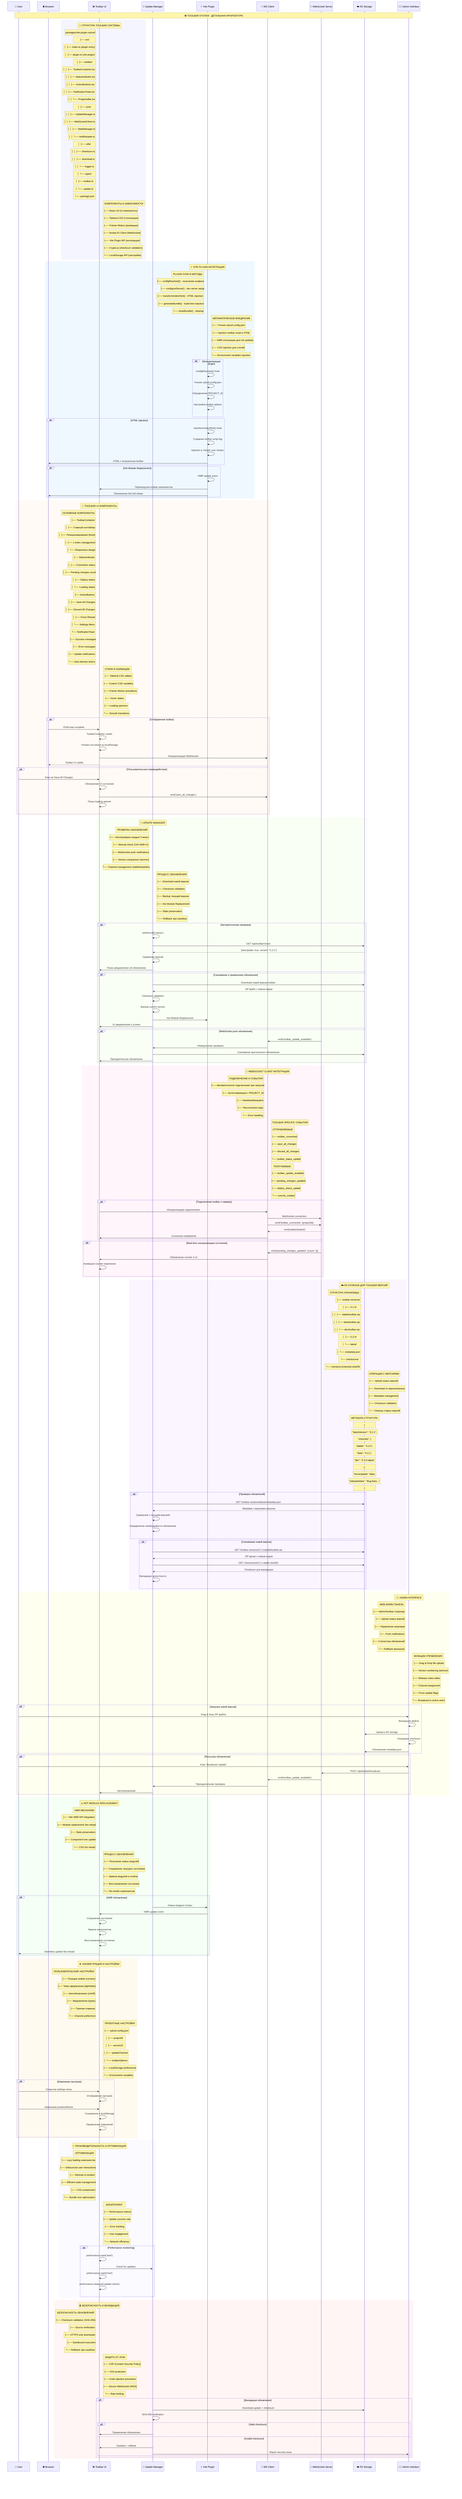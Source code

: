 sequenceDiagram
    participant USER as 👤 User
    participant BROWSER as 🌐 Browser
    participant TOOLBAR as 🛠️ Toolbar UI
    participant UPDATER as 🔄 Update Manager
    participant VITE_PLUGIN as ⚡ Vite Plugin
    participant WS_CLIENT as 🔄 WS Client
    participant WS_SERVER as 🔄 WebSocket Server
    participant R2 as ☁️ R2 Storage
    participant ADMIN as 👨‍💼 Admin Interface

    Note over USER,ADMIN: 🛠️ TOOLBAR SYSTEM - ДЕТАЛЬНАЯ АРХИТЕКТУРА

    %% === СТРУКТУРА TOOLBAR СИСТЕМЫ ===
    rect rgb(245, 245, 255)
        Note over TOOLBAR: 📁 СТРУКТУРА TOOLBAR СИСТЕМЫ
        
        Note left of TOOLBAR: packages/vite-plugin-vybcel/
        Note left of TOOLBAR: ├── src/
        Note left of TOOLBAR: │   ├── index.ts (plugin entry)
        Note left of TOOLBAR: │   ├── plugin.ts (vite plugin)
        Note left of TOOLBAR: │   ├── toolbar/
        Note left of TOOLBAR: │   │   ├── ToolbarContainer.tsx
        Note left of TOOLBAR: │   │   ├── StatusIndicator.tsx
        Note left of TOOLBAR: │   │   ├── ActionButtons.tsx
        Note left of TOOLBAR: │   │   ├── NotificationToast.tsx
        Note left of TOOLBAR: │   │   └── ProgressBar.tsx
        Note left of TOOLBAR: │   ├── core/
        Note left of TOOLBAR: │   │   ├── UpdateManager.ts
        Note left of TOOLBAR: │   │   ├── WebSocketClient.ts
        Note left of TOOLBAR: │   │   ├── StateManager.ts
        Note left of TOOLBAR: │   │   └── HotReloader.ts
        Note left of TOOLBAR: │   ├── utils/
        Note left of TOOLBAR: │   │   ├── checksum.ts
        Note left of TOOLBAR: │   │   ├── download.ts
        Note left of TOOLBAR: │   │   └── logger.ts
        Note left of TOOLBAR: │   └── types/
        Note left of TOOLBAR: │       ├── toolbar.ts
        Note left of TOOLBAR: │       └── update.ts
        Note left of TOOLBAR: └── package.json

        Note right of TOOLBAR: КОМПОНЕНТЫ И ЗАВИСИМОСТИ
        Note right of TOOLBAR: ├── React 18 (UI компоненты)
        Note right of TOOLBAR: ├── Tailwind CSS (стилизация)
        Note right of TOOLBAR: ├── Framer Motion (анимации)
        Note right of TOOLBAR: ├── Socket.IO Client (WebSocket)
        Note right of TOOLBAR: ├── Vite Plugin API (интеграция)
        Note right of TOOLBAR: ├── Crypto-js (checksum validation)
        Note right of TOOLBAR: └── LocalStorage API (настройки)
    end

    %% === VITE PLUGIN ИНТЕГРАЦИЯ ===
    rect rgb(240, 248, 255)
        Note over VITE_PLUGIN: ⚡ VITE PLUGIN ИНТЕГРАЦИЯ
        
        Note left of VITE_PLUGIN: PLUGIN ХУКИ И МЕТОДЫ
        Note left of VITE_PLUGIN: ├── configResolved() - получение конфига
        Note left of VITE_PLUGIN: ├── configureServer() - dev server setup
        Note left of VITE_PLUGIN: ├── transformIndexHtml() - HTML injection
        Note left of VITE_PLUGIN: ├── generateBundle() - build-time injection
        Note left of VITE_PLUGIN: └── closeBundle() - cleanup

        Note right of VITE_PLUGIN: АВТОМАТИЧЕСКОЕ ВНЕДРЕНИЕ
        Note right of VITE_PLUGIN: ├── Чтение vybcel.config.json
        Note right of VITE_PLUGIN: ├── Injection toolbar script в HTML
        Note right of VITE_PLUGIN: ├── HMR интеграция для hot updates
        Note right of VITE_PLUGIN: ├── CSS injection для стилей
        Note right of VITE_PLUGIN: └── Environment variables injection

        alt Инициализация plugin
            VITE_PLUGIN->>VITE_PLUGIN: configResolved() hook
            VITE_PLUGIN->>VITE_PLUGIN: Чтение vybcel.config.json
            VITE_PLUGIN->>VITE_PLUGIN: Определение PROJECT_ID
            VITE_PLUGIN->>VITE_PLUGIN: Настройка toolbar options
        end
        
        alt HTML injection
            VITE_PLUGIN->>VITE_PLUGIN: transformIndexHtml() hook
            VITE_PLUGIN->>VITE_PLUGIN: Создание toolbar script tag
            VITE_PLUGIN->>VITE_PLUGIN: Injection в <head> или <body>
            VITE_PLUGIN->>BROWSER: HTML с встроенным toolbar
        end
        
        alt Hot Module Replacement
            VITE_PLUGIN->>VITE_PLUGIN: HMR update event
            VITE_PLUGIN->>TOOLBAR: Перезагрузка toolbar компонентов
            VITE_PLUGIN->>BROWSER: Обновление без full reload
        end
    end

    %% === TOOLBAR UI КОМПОНЕНТЫ ===
    rect rgb(255, 250, 245)
        Note over TOOLBAR: 🎨 TOOLBAR UI КОМПОНЕНТЫ
        
        Note left of TOOLBAR: ОСНОВНЫЕ КОМПОНЕНТЫ
        Note left of TOOLBAR: ├── ToolbarContainer
        Note left of TOOLBAR: │   ├── Главный контейнер
        Note left of TOOLBAR: │   ├── Позиционирование (fixed)
        Note left of TOOLBAR: │   ├── z-index management
        Note left of TOOLBAR: │   └── Responsive design
        Note left of TOOLBAR: ├── StatusIndicator
        Note left of TOOLBAR: │   ├── Connection status
        Note left of TOOLBAR: │   ├── Pending changes count
        Note left of TOOLBAR: │   ├── Deploy status
        Note left of TOOLBAR: │   └── Loading states
        Note left of TOOLBAR: ├── ActionButtons
        Note left of TOOLBAR: │   ├── Save All Changes
        Note left of TOOLBAR: │   ├── Discard All Changes
        Note left of TOOLBAR: │   ├── Force Reload
        Note left of TOOLBAR: │   └── Settings Menu
        Note left of TOOLBAR: └── NotificationToast
        Note left of TOOLBAR:     ├── Success messages
        Note left of TOOLBAR:     ├── Error messages
        Note left of TOOLBAR:     ├── Update notifications
        Note left of TOOLBAR:     └── Auto-dismiss timers

        Note right of TOOLBAR: СТИЛИ И АНИМАЦИИ
        Note right of TOOLBAR: ├── Tailwind CSS utilities
        Note right of TOOLBAR: ├── Custom CSS variables
        Note right of TOOLBAR: ├── Framer Motion animations
        Note right of TOOLBAR: ├── Hover states
        Note right of TOOLBAR: ├── Loading spinners
        Note right of TOOLBAR: └── Smooth transitions

        alt Отображение toolbar
            BROWSER->>TOOLBAR: DOM load complete
            TOOLBAR->>TOOLBAR: ToolbarContainer render
            TOOLBAR->>TOOLBAR: Чтение состояния из localStorage
            TOOLBAR->>WS_CLIENT: Инициализация WebSocket
            TOOLBAR-->>BROWSER: Toolbar UI visible
        end
        
        alt Пользовательское взаимодействие
            USER->>TOOLBAR: Клик на Save All Changes
            TOOLBAR->>TOOLBAR: Обновление UI состояния
            TOOLBAR->>WS_CLIENT: emit('save_all_changes')
            TOOLBAR->>TOOLBAR: Показ loading spinner
        end
    end

    %% === UPDATE MANAGER ===
    rect rgb(250, 255, 245)
        Note over UPDATER: 🔄 UPDATE MANAGER
        
        Note left of UPDATER: ПРОВЕРКА ОБНОВЛЕНИЙ
        Note left of UPDATER: ├── Автопроверка каждые 5 минут
        Note left of UPDATER: ├── Manual check (Ctrl+Shift+U)
        Note left of UPDATER: ├── WebSocket push notifications
        Note left of UPDATER: ├── Version comparison (semver)
        Note left of UPDATER: └── Channel management (stable/beta/dev)

        Note right of UPDATER: ПРОЦЕСС ОБНОВЛЕНИЯ
        Note right of UPDATER: ├── Download новой версии
        Note right of UPDATER: ├── Checksum validation
        Note right of UPDATER: ├── Backup текущей версии
        Note right of UPDATER: ├── Hot Module Replacement
        Note right of UPDATER: ├── State preservation
        Note right of UPDATER: └── Rollback при ошибках

        alt Автоматическая проверка
            UPDATER->>UPDATER: setInterval(5 минут)
            UPDATER->>R2: GET /api/toolbar/check
            R2-->>UPDATER: {hasUpdate: true, version: "0.2.1"}
            UPDATER->>UPDATER: Сравнение версий
            UPDATER->>TOOLBAR: Показ уведомления об обновлении
        end
        
        alt Скачивание и применение обновления
            UPDATER->>R2: Download новой версии toolbar
            R2-->>UPDATER: ZIP файл с новым кодом
            UPDATER->>UPDATER: Checksum validation
            UPDATER->>UPDATER: Backup current version
            UPDATER->>VITE_PLUGIN: Hot Module Replacement
            UPDATER->>TOOLBAR: UI уведомление о успехе
        end
        
        alt WebSocket push обновление
            WS_SERVER->>WS_CLIENT: emit('toolbar_update_available')
            WS_CLIENT->>UPDATER: Немедленная проверка
            UPDATER->>R2: Скачивание критического обновления
            UPDATER->>TOOLBAR: Принудительное обновление
        end
    end

    %% === WEBSOCKET ИНТЕГРАЦИЯ ===
    rect rgb(255, 245, 250)
        Note over WS_CLIENT: 🔄 WEBSOCKET CLIENT ИНТЕГРАЦИЯ
        
        Note left of WS_CLIENT: ПОДКЛЮЧЕНИЕ И СОБЫТИЯ
        Note left of WS_CLIENT: ├── Автоматическое подключение при загрузке
        Note left of WS_CLIENT: ├── Аутентификация с PROJECT_ID
        Note left of WS_CLIENT: ├── Heartbeat/keepalive
        Note left of WS_CLIENT: ├── Reconnection logic
        Note left of WS_CLIENT: └── Error handling

        Note right of WS_CLIENT: TOOLBAR SPECIFIC СОБЫТИЯ
        Note right of WS_CLIENT: ОТПРАВЛЯЕМЫЕ:
        Note right of WS_CLIENT: ├── toolbar_connected
        Note right of WS_CLIENT: ├── save_all_changes
        Note right of WS_CLIENT: ├── discard_all_changes
        Note right of WS_CLIENT: └── toolbar_status_update
        Note right of WS_CLIENT: ПОЛУЧАЕМЫЕ:
        Note right of WS_CLIENT: ├── toolbar_update_available
        Note right of WS_CLIENT: ├── pending_changes_updated
        Note right of WS_CLIENT: ├── deploy_status_update
        Note right of WS_CLIENT: └── commit_created

        alt Подключение toolbar к серверу
            TOOLBAR->>WS_CLIENT: Инициализация подключения
            WS_CLIENT->>WS_SERVER: WebSocket connection
            WS_CLIENT->>WS_SERVER: emit('toolbar_connected', {projectId})
            WS_SERVER-->>WS_CLIENT: emit('authenticated')
            WS_CLIENT->>TOOLBAR: Connection established
        end
        
        alt Real-time синхронизация состояния
            WS_SERVER->>WS_CLIENT: emit('pending_changes_updated', {count: 3})
            WS_CLIENT->>TOOLBAR: Обновление counter в UI
            TOOLBAR->>TOOLBAR: Анимация counter изменения
        end
    end

    %% === R2 STORAGE ИНТЕГРАЦИЯ ===
    rect rgb(250, 245, 255)
        Note over R2: ☁️ R2 STORAGE ДЛЯ TOOLBAR ВЕРСИЙ
        
        Note left of R2: СТРУКТУРА ХРАНИЛИЩА
        Note left of R2: ├── toolbar-versions/
        Note left of R2: │   ├── 0.1.0/
        Note left of R2: │   │   ├── stable/toolbar.zip
        Note left of R2: │   │   ├── beta/toolbar.zip
        Note left of R2: │   │   └── dev/toolbar.zip
        Note left of R2: │   ├── 0.2.0/
        Note left of R2: │   └── latest/
        Note left of R2: │       └── metadata.json
        Note left of R2: └── checksums/
        Note left of R2:     └── {version}-{channel}.sha256

        Note right of R2: ОПЕРАЦИИ С ВЕРСИЯМИ
        Note right of R2: ├── Upload новых версий
        Note right of R2: ├── Download по версии/каналу
        Note right of R2: ├── Metadata management
        Note right of R2: ├── Checksum validation
        Note right of R2: └── Cleanup старых версий

        Note over R2: METADATA СТРУКТУРА
        Note over R2: {
        Note over R2:   "latestVersion": "0.2.1",
        Note over R2:   "channels": {
        Note over R2:     "stable": "0.2.0",
        Note over R2:     "beta": "0.2.1",
        Note over R2:     "dev": "0.3.0-alpha"
        Note over R2:   },
        Note over R2:   "forceUpdate": false,
        Note over R2:   "releaseNotes": "Bug fixes..."
        Note over R2: }

        alt Проверка обновлений
            UPDATER->>R2: GET /toolbar-versions/latest/metadata.json
            R2-->>UPDATER: Metadata с версиями каналов
            UPDATER->>UPDATER: Сравнение с текущей версией
            UPDATER->>UPDATER: Определение необходимости обновления
        end
        
        alt Скачивание новой версии
            UPDATER->>R2: GET /toolbar-versions/0.2.1/stable/toolbar.zip
            R2-->>UPDATER: ZIP архив с новым кодом
            UPDATER->>R2: GET /checksums/0.2.1-stable.sha256
            R2-->>UPDATER: Checksum для валидации
            UPDATER->>UPDATER: Валидация целостности
        end
    end

    %% === ADMIN INTERFACE ===
    rect rgb(255, 255, 240)
        Note over ADMIN: 👨‍💼 ADMIN INTERFACE
        
        Note left of ADMIN: WEB ADMIN ПАНЕЛЬ
        Note left of ADMIN: ├── /admin/toolbar страница
        Note left of ADMIN: ├── Upload новых версий
        Note left of ADMIN: ├── Управление каналами
        Note left of ADMIN: ├── Push notifications
        Note left of ADMIN: ├── Статистика обновлений
        Note left of ADMIN: └── Rollback механизм

        Note right of ADMIN: ФУНКЦИИ УПРАВЛЕНИЯ
        Note right of ADMIN: ├── Drag & Drop file upload
        Note right of ADMIN: ├── Version numbering (semver)
        Note right of ADMIN: ├── Release notes editor
        Note right of ADMIN: ├── Channel assignment
        Note right of ADMIN: ├── Force update flags
        Note right of ADMIN: └── Broadcast to active users

        alt Загрузка новой версии
            USER->>ADMIN: Drag & drop ZIP файла
            ADMIN->>ADMIN: Валидация файла
            ADMIN->>R2: Upload в R2 storage
            ADMIN->>ADMIN: Генерация checksum
            ADMIN->>R2: Обновление metadata.json
        end
        
        alt Рассылка обновления
            USER->>ADMIN: Клик "Broadcast Update"
            ADMIN->>WS_SERVER: POST /api/toolbar/broadcast
            WS_SERVER->>WS_CLIENT: emit('toolbar_update_available')
            WS_CLIENT->>UPDATER: Принудительная проверка
            UPDATER->>TOOLBAR: Автообновление
        end
    end

    %% === HOT MODULE REPLACEMENT ===
    rect rgb(245, 255, 245)
        Note over TOOLBAR: 🔥 HOT MODULE REPLACEMENT
        
        Note left of TOOLBAR: HMR МЕХАНИЗМ
        Note left of TOOLBAR: ├── Vite HMR API integration
        Note left of TOOLBAR: ├── Module replacement без reload
        Note left of TOOLBAR: ├── State preservation
        Note left of TOOLBAR: ├── Component tree update
        Note left of TOOLBAR: └── CSS hot reload

        Note right of TOOLBAR: ПРОЦЕСС ОБНОВЛЕНИЯ
        Note right of TOOLBAR: ├── Получение новых модулей
        Note right of TOOLBAR: ├── Сохранение текущего состояния
        Note right of TOOLBAR: ├── Замена модулей в runtime
        Note right of TOOLBAR: ├── Восстановление состояния
        Note right of TOOLBAR: └── Re-render компонентов

        alt HMR обновление
            UPDATER->>VITE_PLUGIN: Новые модули готовы
            VITE_PLUGIN->>TOOLBAR: HMR update event
            TOOLBAR->>TOOLBAR: Сохранение состояния
            TOOLBAR->>TOOLBAR: Замена компонентов
            TOOLBAR->>TOOLBAR: Восстановление состояния
            TOOLBAR-->>USER: Seamless update без reload
        end
    end

    %% === КОНФИГУРАЦИЯ И НАСТРОЙКИ ===
    rect rgb(255, 250, 240)
        Note over TOOLBAR: ⚙️ КОНФИГУРАЦИЯ И НАСТРОЙКИ
        
        Note left of TOOLBAR: ПОЛЬЗОВАТЕЛЬСКИЕ НАСТРОЙКИ
        Note left of TOOLBAR: ├── Позиция toolbar (corners)
        Note left of TOOLBAR: ├── Тема оформления (light/dark)
        Note left of TOOLBAR: ├── Автообновления (on/off)
        Note left of TOOLBAR: ├── Уведомления (types)
        Note left of TOOLBAR: ├── Горячие клавиши
        Note left of TOOLBAR: └── Channel preference

        Note right of TOOLBAR: ПРОЕКТНЫЕ НАСТРОЙКИ
        Note right of TOOLBAR: ├── vybcel.config.json
        Note right of TOOLBAR: │   ├── projectId
        Note right of TOOLBAR: │   ├── serverUrl
        Note right of TOOLBAR: │   ├── updateChannel
        Note right of TOOLBAR: │   └── toolbarOptions
        Note right of TOOLBAR: ├── LocalStorage preferences
        Note right of TOOLBAR: └── Environment variables

        alt Изменение настроек
            USER->>TOOLBAR: Открытие settings menu
            TOOLBAR->>TOOLBAR: Отображение настроек
            USER->>TOOLBAR: Изменение position/theme
            TOOLBAR->>TOOLBAR: Сохранение в localStorage
            TOOLBAR->>TOOLBAR: Применение изменений
        end
    end

    %% === ПРОИЗВОДИТЕЛЬНОСТЬ И ОПТИМИЗАЦИЯ ===
    rect rgb(250, 250, 255)
        Note over TOOLBAR: ⚡ ПРОИЗВОДИТЕЛЬНОСТЬ И ОПТИМИЗАЦИЯ
        
        Note left of TOOLBAR: ОПТИМИЗАЦИИ
        Note left of TOOLBAR: ├── Lazy loading компонентов
        Note left of TOOLBAR: ├── Debounced user interactions
        Note left of TOOLBAR: ├── Minimal re-renders
        Note left of TOOLBAR: ├── Efficient state management
        Note left of TOOLBAR: ├── CSS containment
        Note left of TOOLBAR: └── Bundle size optimization

        Note right of TOOLBAR: МОНИТОРИНГ
        Note right of TOOLBAR: ├── Performance metrics
        Note right of TOOLBAR: ├── Update success rate
        Note right of TOOLBAR: ├── Error tracking
        Note right of TOOLBAR: ├── User engagement
        Note right of TOOLBAR: └── Network efficiency

        alt Performance monitoring
            TOOLBAR->>TOOLBAR: performance.mark('start')
            TOOLBAR->>UPDATER: Check for updates
            TOOLBAR->>TOOLBAR: performance.mark('end')
            TOOLBAR->>TOOLBAR: performance.measure('update-check')
        end
    end

    %% === БЕЗОПАСНОСТЬ ===
    rect rgb(255, 245, 245)
        Note over TOOLBAR: 🔒 БЕЗОПАСНОСТЬ И ВАЛИДАЦИЯ
        
        Note left of TOOLBAR: БЕЗОПАСНОСТЬ ОБНОВЛЕНИЙ
        Note left of TOOLBAR: ├── Checksum validation (SHA-256)
        Note left of TOOLBAR: ├── Source verification
        Note left of TOOLBAR: ├── HTTPS only downloads
        Note left of TOOLBAR: ├── Sandboxed execution
        Note left of TOOLBAR: └── Rollback при ошибках

        Note right of TOOLBAR: ЗАЩИТА ОТ АТАК
        Note right of TOOLBAR: ├── CSP (Content Security Policy)
        Note right of TOOLBAR: ├── XSS protection
        Note right of TOOLBAR: ├── Code injection prevention
        Note right of TOOLBAR: ├── Secure WebSocket (WSS)
        Note right of TOOLBAR: └── Rate limiting

        alt Валидация обновления
            UPDATER->>R2: Download update + checksum
            UPDATER->>UPDATER: SHA-256 verification
            alt Valid checksum
                UPDATER->>TOOLBAR: Применение обновления
            else Invalid checksum
                UPDATER->>TOOLBAR: Ошибка + rollback
                UPDATER->>ADMIN: Report security issue
            end
        end
    end